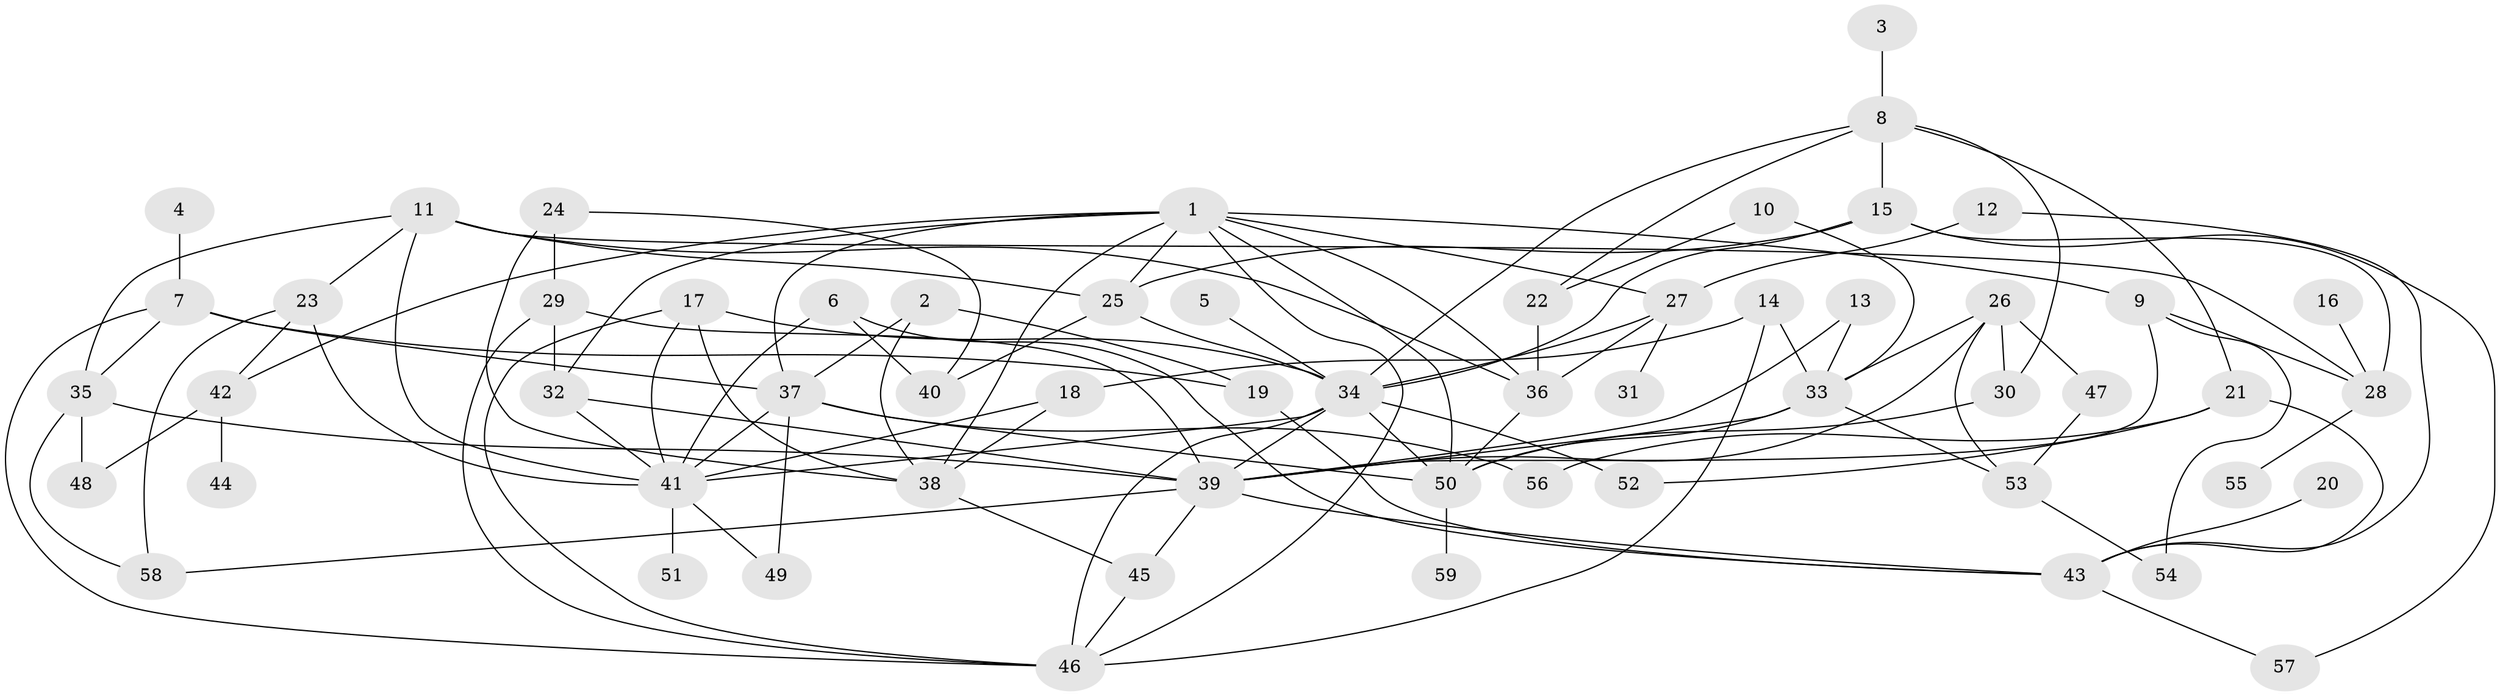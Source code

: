 // original degree distribution, {5: 0.1111111111111111, 6: 0.05982905982905983, 4: 0.1282051282051282, 11: 0.008547008547008548, 3: 0.23076923076923078, 1: 0.2222222222222222, 2: 0.23076923076923078, 7: 0.008547008547008548}
// Generated by graph-tools (version 1.1) at 2025/25/03/09/25 03:25:35]
// undirected, 59 vertices, 115 edges
graph export_dot {
graph [start="1"]
  node [color=gray90,style=filled];
  1;
  2;
  3;
  4;
  5;
  6;
  7;
  8;
  9;
  10;
  11;
  12;
  13;
  14;
  15;
  16;
  17;
  18;
  19;
  20;
  21;
  22;
  23;
  24;
  25;
  26;
  27;
  28;
  29;
  30;
  31;
  32;
  33;
  34;
  35;
  36;
  37;
  38;
  39;
  40;
  41;
  42;
  43;
  44;
  45;
  46;
  47;
  48;
  49;
  50;
  51;
  52;
  53;
  54;
  55;
  56;
  57;
  58;
  59;
  1 -- 9 [weight=1.0];
  1 -- 25 [weight=1.0];
  1 -- 27 [weight=1.0];
  1 -- 32 [weight=1.0];
  1 -- 36 [weight=1.0];
  1 -- 37 [weight=1.0];
  1 -- 38 [weight=1.0];
  1 -- 42 [weight=1.0];
  1 -- 46 [weight=1.0];
  1 -- 50 [weight=1.0];
  2 -- 19 [weight=1.0];
  2 -- 37 [weight=1.0];
  2 -- 38 [weight=1.0];
  3 -- 8 [weight=1.0];
  4 -- 7 [weight=1.0];
  5 -- 34 [weight=1.0];
  6 -- 40 [weight=1.0];
  6 -- 41 [weight=1.0];
  6 -- 43 [weight=1.0];
  7 -- 19 [weight=1.0];
  7 -- 35 [weight=1.0];
  7 -- 37 [weight=1.0];
  7 -- 46 [weight=1.0];
  8 -- 15 [weight=1.0];
  8 -- 21 [weight=1.0];
  8 -- 22 [weight=1.0];
  8 -- 30 [weight=1.0];
  8 -- 34 [weight=1.0];
  9 -- 28 [weight=1.0];
  9 -- 39 [weight=1.0];
  9 -- 54 [weight=1.0];
  10 -- 22 [weight=1.0];
  10 -- 33 [weight=1.0];
  11 -- 23 [weight=1.0];
  11 -- 25 [weight=1.0];
  11 -- 28 [weight=1.0];
  11 -- 35 [weight=1.0];
  11 -- 36 [weight=1.0];
  11 -- 41 [weight=1.0];
  12 -- 27 [weight=1.0];
  12 -- 43 [weight=1.0];
  13 -- 33 [weight=1.0];
  13 -- 39 [weight=1.0];
  14 -- 18 [weight=1.0];
  14 -- 33 [weight=1.0];
  14 -- 46 [weight=1.0];
  15 -- 25 [weight=1.0];
  15 -- 28 [weight=1.0];
  15 -- 34 [weight=1.0];
  15 -- 57 [weight=1.0];
  16 -- 28 [weight=1.0];
  17 -- 34 [weight=1.0];
  17 -- 38 [weight=1.0];
  17 -- 41 [weight=1.0];
  17 -- 46 [weight=1.0];
  18 -- 38 [weight=1.0];
  18 -- 41 [weight=1.0];
  19 -- 43 [weight=1.0];
  20 -- 43 [weight=1.0];
  21 -- 43 [weight=1.0];
  21 -- 52 [weight=1.0];
  21 -- 56 [weight=1.0];
  22 -- 36 [weight=1.0];
  23 -- 41 [weight=1.0];
  23 -- 42 [weight=1.0];
  23 -- 58 [weight=1.0];
  24 -- 29 [weight=1.0];
  24 -- 38 [weight=1.0];
  24 -- 40 [weight=1.0];
  25 -- 34 [weight=1.0];
  25 -- 40 [weight=1.0];
  26 -- 30 [weight=1.0];
  26 -- 33 [weight=1.0];
  26 -- 39 [weight=1.0];
  26 -- 47 [weight=1.0];
  26 -- 53 [weight=1.0];
  27 -- 31 [weight=1.0];
  27 -- 34 [weight=1.0];
  27 -- 36 [weight=1.0];
  28 -- 55 [weight=1.0];
  29 -- 32 [weight=1.0];
  29 -- 39 [weight=1.0];
  29 -- 46 [weight=1.0];
  30 -- 50 [weight=1.0];
  32 -- 39 [weight=1.0];
  32 -- 41 [weight=1.0];
  33 -- 39 [weight=1.0];
  33 -- 50 [weight=1.0];
  33 -- 53 [weight=1.0];
  34 -- 39 [weight=1.0];
  34 -- 41 [weight=1.0];
  34 -- 46 [weight=1.0];
  34 -- 50 [weight=1.0];
  34 -- 52 [weight=1.0];
  35 -- 39 [weight=1.0];
  35 -- 48 [weight=1.0];
  35 -- 58 [weight=1.0];
  36 -- 50 [weight=1.0];
  37 -- 41 [weight=1.0];
  37 -- 49 [weight=1.0];
  37 -- 50 [weight=1.0];
  37 -- 56 [weight=1.0];
  38 -- 45 [weight=1.0];
  39 -- 43 [weight=1.0];
  39 -- 45 [weight=1.0];
  39 -- 58 [weight=1.0];
  41 -- 49 [weight=1.0];
  41 -- 51 [weight=1.0];
  42 -- 44 [weight=1.0];
  42 -- 48 [weight=1.0];
  43 -- 57 [weight=1.0];
  45 -- 46 [weight=1.0];
  47 -- 53 [weight=1.0];
  50 -- 59 [weight=1.0];
  53 -- 54 [weight=1.0];
}

